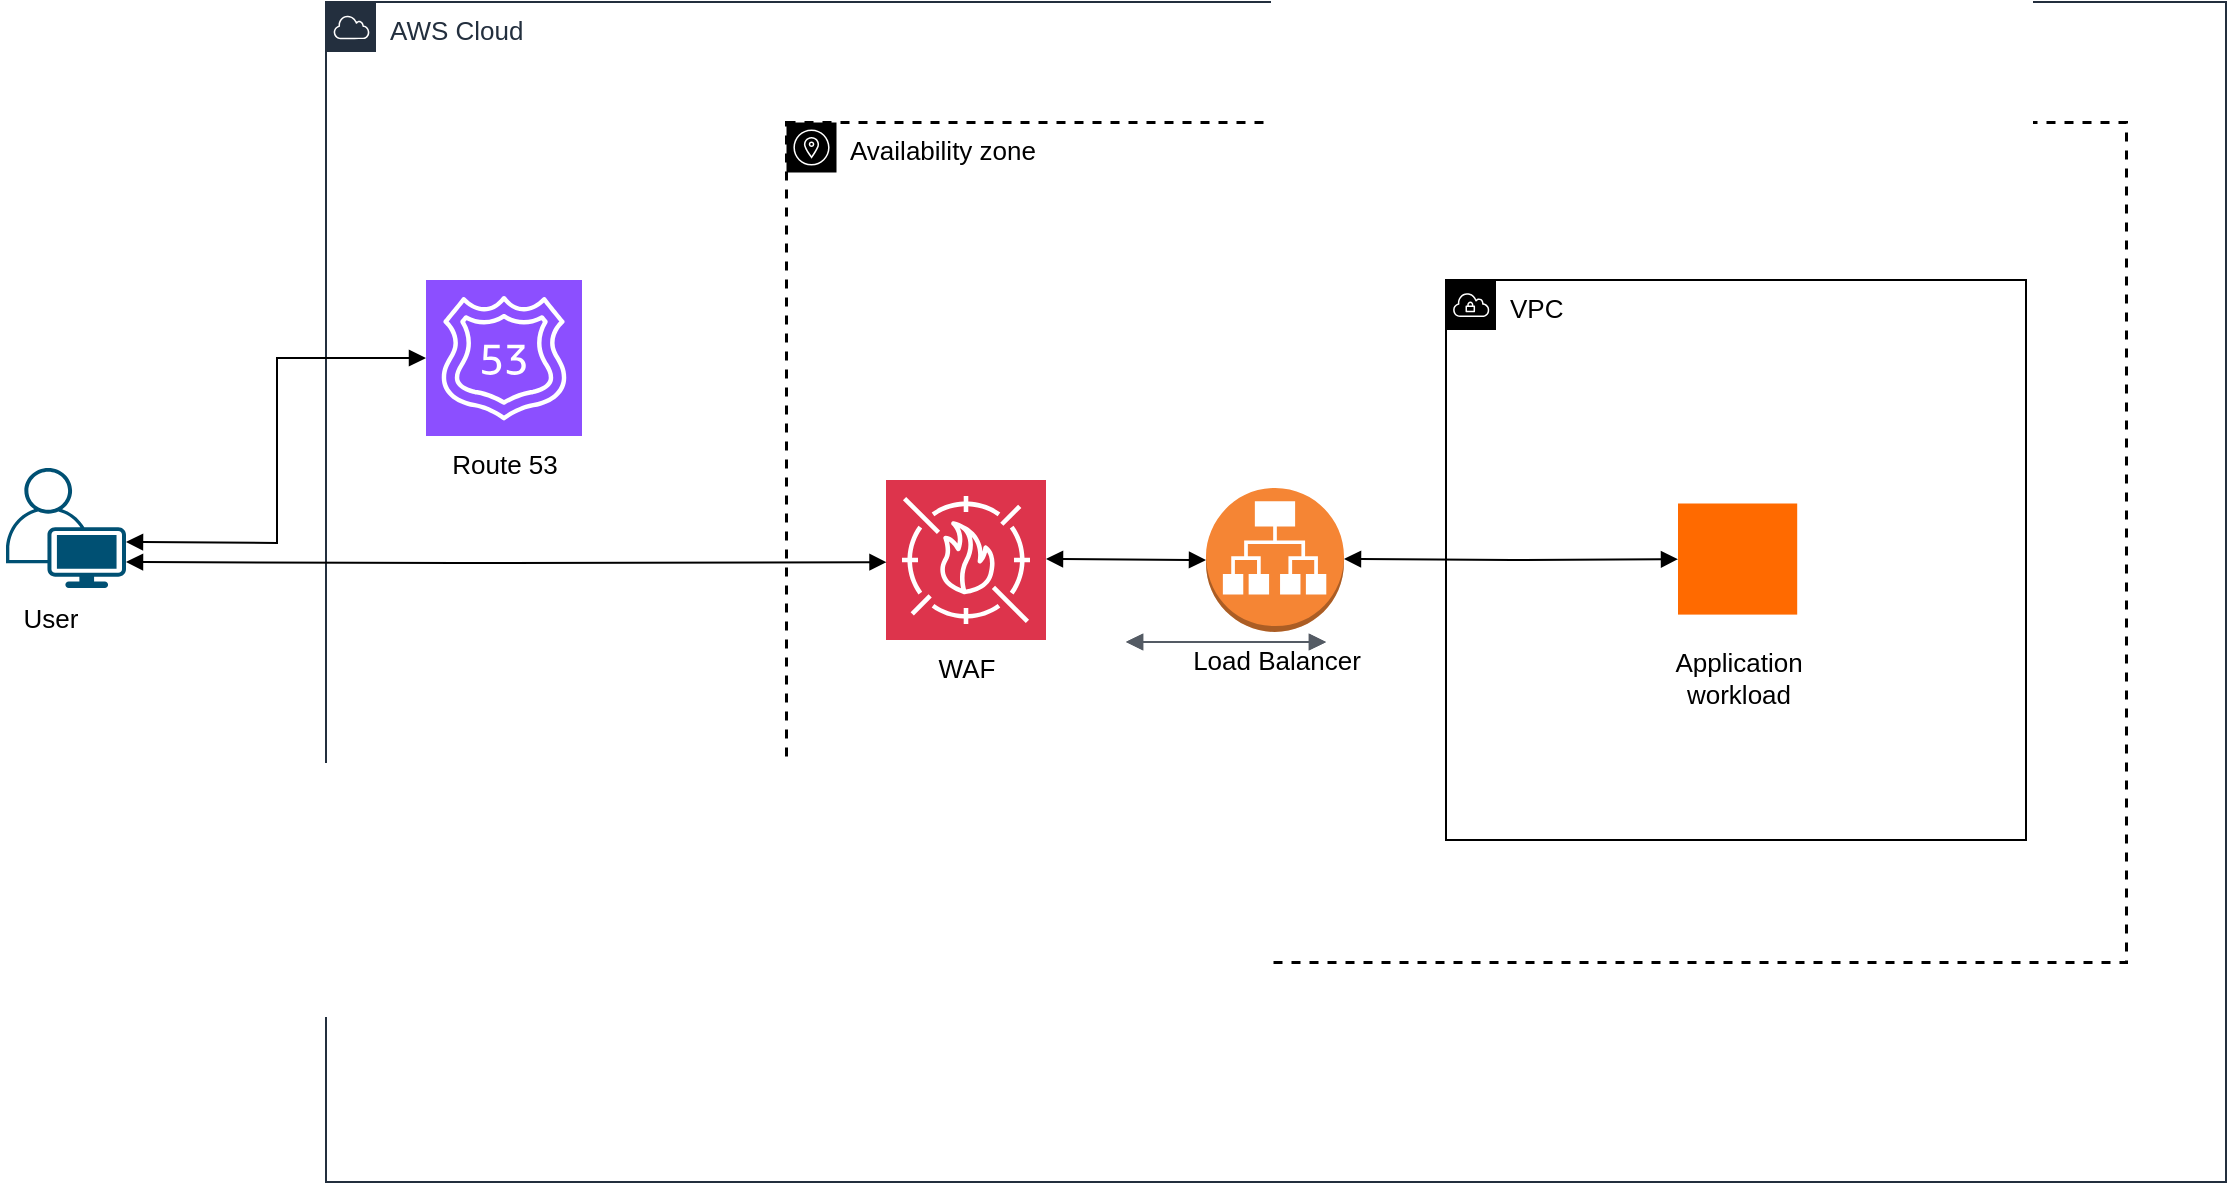 <mxfile version="25.0.1">
  <diagram name="Page-1" id="HMwde_tr8L4xsojdTPUV">
    <mxGraphModel dx="1368" dy="838" grid="1" gridSize="10" guides="1" tooltips="1" connect="1" arrows="1" fold="1" page="1" pageScale="1" pageWidth="1169" pageHeight="827" background="#ffffff" math="0" shadow="0">
      <root>
        <mxCell id="0" />
        <mxCell id="1" parent="0" />
        <mxCell id="2owbVxqjxLrowaVmjvYN-4" value="" style="points=[[0.35,0,0],[0.98,0.51,0],[1,0.71,0],[0.67,1,0],[0,0.795,0],[0,0.65,0]];verticalLabelPosition=bottom;sketch=0;html=1;verticalAlign=top;aspect=fixed;align=center;pointerEvents=1;shape=mxgraph.cisco19.user;fillColor=#005073;strokeColor=none;" parent="1" vertex="1">
          <mxGeometry x="40" y="353" width="60" height="60" as="geometry" />
        </mxCell>
        <mxCell id="2owbVxqjxLrowaVmjvYN-23" value="&lt;font style=&quot;font-size: 13px;&quot; color=&quot;#000000&quot;&gt;User&lt;/font&gt;" style="text;html=1;align=center;verticalAlign=middle;resizable=0;points=[];autosize=1;strokeColor=none;fillColor=none;" parent="1" vertex="1">
          <mxGeometry x="37" y="413" width="50" height="30" as="geometry" />
        </mxCell>
        <mxCell id="2owbVxqjxLrowaVmjvYN-5" value="&lt;font style=&quot;font-size: 13px;&quot; color=&quot;#000000&quot;&gt;WAF&lt;/font&gt;" style="sketch=0;points=[[0,0,0],[0.25,0,0],[0.5,0,0],[0.75,0,0],[1,0,0],[0,1,0],[0.25,1,0],[0.5,1,0],[0.75,1,0],[1,1,0],[0,0.25,0],[0,0.5,0],[0,0.75,0],[1,0.25,0],[1,0.5,0],[1,0.75,0]];outlineConnect=0;fontColor=#232F3E;fillColor=#DD344C;strokeColor=#ffffff;dashed=0;verticalLabelPosition=bottom;verticalAlign=top;align=center;html=1;fontSize=12;fontStyle=0;aspect=fixed;shape=mxgraph.aws4.resourceIcon;resIcon=mxgraph.aws4.waf;" parent="1" vertex="1">
          <mxGeometry x="480" y="359" width="80" height="80" as="geometry" />
        </mxCell>
        <mxCell id="2owbVxqjxLrowaVmjvYN-6" value="&lt;font style=&quot;font-size: 13px;&quot; color=&quot;#000000&quot;&gt;Load Balancer&lt;/font&gt;" style="outlineConnect=0;dashed=0;verticalLabelPosition=bottom;verticalAlign=top;align=center;html=1;shape=mxgraph.aws3.application_load_balancer;fillColor=#F58534;gradientColor=none;" parent="1" vertex="1">
          <mxGeometry x="640" y="363" width="69" height="72" as="geometry" />
        </mxCell>
        <mxCell id="2owbVxqjxLrowaVmjvYN-7" value="&lt;font style=&quot;font-size: 13px;&quot; color=&quot;#000000&quot;&gt;VPC&lt;/font&gt;" style="sketch=0;outlineConnect=0;gradientColor=none;html=1;whiteSpace=wrap;fontSize=12;fontStyle=0;shape=mxgraph.aws4.group;grIcon=mxgraph.aws4.group_vpc;strokeColor=#000000;fillColor=none;verticalAlign=top;align=left;spacingLeft=30;fontColor=#879196;dashed=0;" parent="1" vertex="1">
          <mxGeometry x="760" y="259" width="290" height="280" as="geometry" />
        </mxCell>
        <mxCell id="2owbVxqjxLrowaVmjvYN-8" value="" style="points=[];aspect=fixed;html=1;align=center;shadow=0;dashed=0;fillColor=#FF6A00;strokeColor=none;shape=mxgraph.alibaba_cloud.ecs_elastic_compute_service;" parent="1" vertex="1">
          <mxGeometry x="876" y="370.75" width="59.6" height="55.55" as="geometry" />
        </mxCell>
        <mxCell id="2owbVxqjxLrowaVmjvYN-11" value="" style="edgeStyle=orthogonalEdgeStyle;html=1;endArrow=block;elbow=vertical;startArrow=block;startFill=1;endFill=1;strokeColor=#000000;rounded=0;entryX=0;entryY=0.5;entryDx=0;entryDy=0;entryPerimeter=0;" parent="1" target="2owbVxqjxLrowaVmjvYN-6" edge="1">
          <mxGeometry width="100" relative="1" as="geometry">
            <mxPoint x="560" y="398.5" as="sourcePoint" />
            <mxPoint x="630" y="399" as="targetPoint" />
          </mxGeometry>
        </mxCell>
        <mxCell id="2owbVxqjxLrowaVmjvYN-12" value="" style="edgeStyle=orthogonalEdgeStyle;html=1;endArrow=block;elbow=vertical;startArrow=block;startFill=1;endFill=1;strokeColor=#000000;rounded=0;" parent="1" target="2owbVxqjxLrowaVmjvYN-8" edge="1">
          <mxGeometry width="100" relative="1" as="geometry">
            <mxPoint x="709" y="398.5" as="sourcePoint" />
            <mxPoint x="809" y="398.5" as="targetPoint" />
          </mxGeometry>
        </mxCell>
        <mxCell id="2owbVxqjxLrowaVmjvYN-22" value="&lt;font style=&quot;font-size: 13px;&quot; color=&quot;#000000&quot;&gt;Application&lt;/font&gt;&lt;div&gt;&lt;font style=&quot;font-size: 13px;&quot; color=&quot;#000000&quot;&gt;workload&lt;/font&gt;&lt;/div&gt;" style="text;html=1;align=center;verticalAlign=middle;resizable=0;points=[];autosize=1;strokeColor=none;fillColor=none;" parent="1" vertex="1">
          <mxGeometry x="860.8" y="438" width="90" height="40" as="geometry" />
        </mxCell>
        <mxCell id="l4AWrjGMaiEK8cyGMO2i-2" value="&lt;font color=&quot;#000000&quot; style=&quot;font-size: 13px;&quot;&gt;Availability zone&lt;/font&gt;" style="sketch=0;outlineConnect=0;gradientColor=none;html=1;whiteSpace=wrap;fontSize=12;fontStyle=0;shape=mxgraph.aws4.group;grIcon=mxgraph.aws4.group_availability_zone;strokeColor=#000000;fillColor=none;verticalAlign=top;align=left;spacingLeft=30;fontColor=#E8E8E8;dashed=1;strokeWidth=1.5;" vertex="1" parent="1">
          <mxGeometry x="430" y="180" width="670" height="420" as="geometry" />
        </mxCell>
        <mxCell id="l4AWrjGMaiEK8cyGMO2i-3" value="&lt;font style=&quot;font-size: 13px;&quot;&gt;AWS Cloud&lt;/font&gt;" style="points=[[0,0],[0.25,0],[0.5,0],[0.75,0],[1,0],[1,0.25],[1,0.5],[1,0.75],[1,1],[0.75,1],[0.5,1],[0.25,1],[0,1],[0,0.75],[0,0.5],[0,0.25]];outlineConnect=0;gradientColor=none;html=1;whiteSpace=wrap;fontSize=12;fontStyle=0;container=1;pointerEvents=0;collapsible=0;recursiveResize=0;shape=mxgraph.aws4.group;grIcon=mxgraph.aws4.group_aws_cloud;strokeColor=#232F3E;fillColor=none;verticalAlign=top;align=left;spacingLeft=30;fontColor=#232F3E;dashed=0;" vertex="1" parent="1">
          <mxGeometry x="200" y="120" width="950" height="590" as="geometry" />
        </mxCell>
        <mxCell id="2owbVxqjxLrowaVmjvYN-3" value="&lt;font style=&quot;font-size: 13px;&quot; color=&quot;#000000&quot;&gt;Route 53&lt;/font&gt;" style="sketch=0;points=[[0,0,0],[0.25,0,0],[0.5,0,0],[0.75,0,0],[1,0,0],[0,1,0],[0.25,1,0],[0.5,1,0],[0.75,1,0],[1,1,0],[0,0.25,0],[0,0.5,0],[0,0.75,0],[1,0.25,0],[1,0.5,0],[1,0.75,0]];outlineConnect=0;fontColor=#232F3E;fillColor=#8C4FFF;strokeColor=#ffffff;dashed=0;verticalLabelPosition=bottom;verticalAlign=top;align=center;html=1;fontSize=12;fontStyle=0;aspect=fixed;shape=mxgraph.aws4.resourceIcon;resIcon=mxgraph.aws4.route_53;" parent="l4AWrjGMaiEK8cyGMO2i-3" vertex="1">
          <mxGeometry x="50" y="139" width="78" height="78" as="geometry" />
        </mxCell>
        <mxCell id="l4AWrjGMaiEK8cyGMO2i-7" value="" style="edgeStyle=orthogonalEdgeStyle;html=1;endArrow=block;elbow=vertical;startArrow=block;startFill=1;endFill=1;strokeColor=#000000;rounded=0;entryX=0.075;entryY=0.524;entryDx=0;entryDy=0;entryPerimeter=0;strokeWidth=1;" edge="1" parent="1" target="l4AWrjGMaiEK8cyGMO2i-2">
          <mxGeometry width="100" relative="1" as="geometry">
            <mxPoint x="100" y="400" as="sourcePoint" />
            <mxPoint x="200" y="400" as="targetPoint" />
          </mxGeometry>
        </mxCell>
        <mxCell id="l4AWrjGMaiEK8cyGMO2i-8" value="" style="edgeStyle=orthogonalEdgeStyle;html=1;endArrow=block;elbow=vertical;startArrow=block;startFill=1;endFill=1;strokeColor=#545B64;rounded=0;" edge="1" parent="1">
          <mxGeometry width="100" relative="1" as="geometry">
            <mxPoint x="600" y="440" as="sourcePoint" />
            <mxPoint x="700" y="440" as="targetPoint" />
          </mxGeometry>
        </mxCell>
        <mxCell id="l4AWrjGMaiEK8cyGMO2i-10" value="" style="edgeStyle=orthogonalEdgeStyle;html=1;endArrow=block;elbow=vertical;startArrow=block;startFill=1;endFill=1;strokeColor=#545B64;rounded=0;" edge="1" parent="1">
          <mxGeometry width="100" relative="1" as="geometry">
            <mxPoint x="600" y="440" as="sourcePoint" />
            <mxPoint x="700" y="440" as="targetPoint" />
          </mxGeometry>
        </mxCell>
        <mxCell id="l4AWrjGMaiEK8cyGMO2i-11" value="" style="edgeStyle=orthogonalEdgeStyle;html=1;endArrow=block;elbow=vertical;startArrow=block;startFill=1;endFill=1;strokeColor=#000000;rounded=0;entryX=0;entryY=0.5;entryDx=0;entryDy=0;entryPerimeter=0;" edge="1" parent="1" target="2owbVxqjxLrowaVmjvYN-3">
          <mxGeometry width="100" relative="1" as="geometry">
            <mxPoint x="100" y="390" as="sourcePoint" />
            <mxPoint x="200" y="390" as="targetPoint" />
          </mxGeometry>
        </mxCell>
      </root>
    </mxGraphModel>
  </diagram>
</mxfile>
